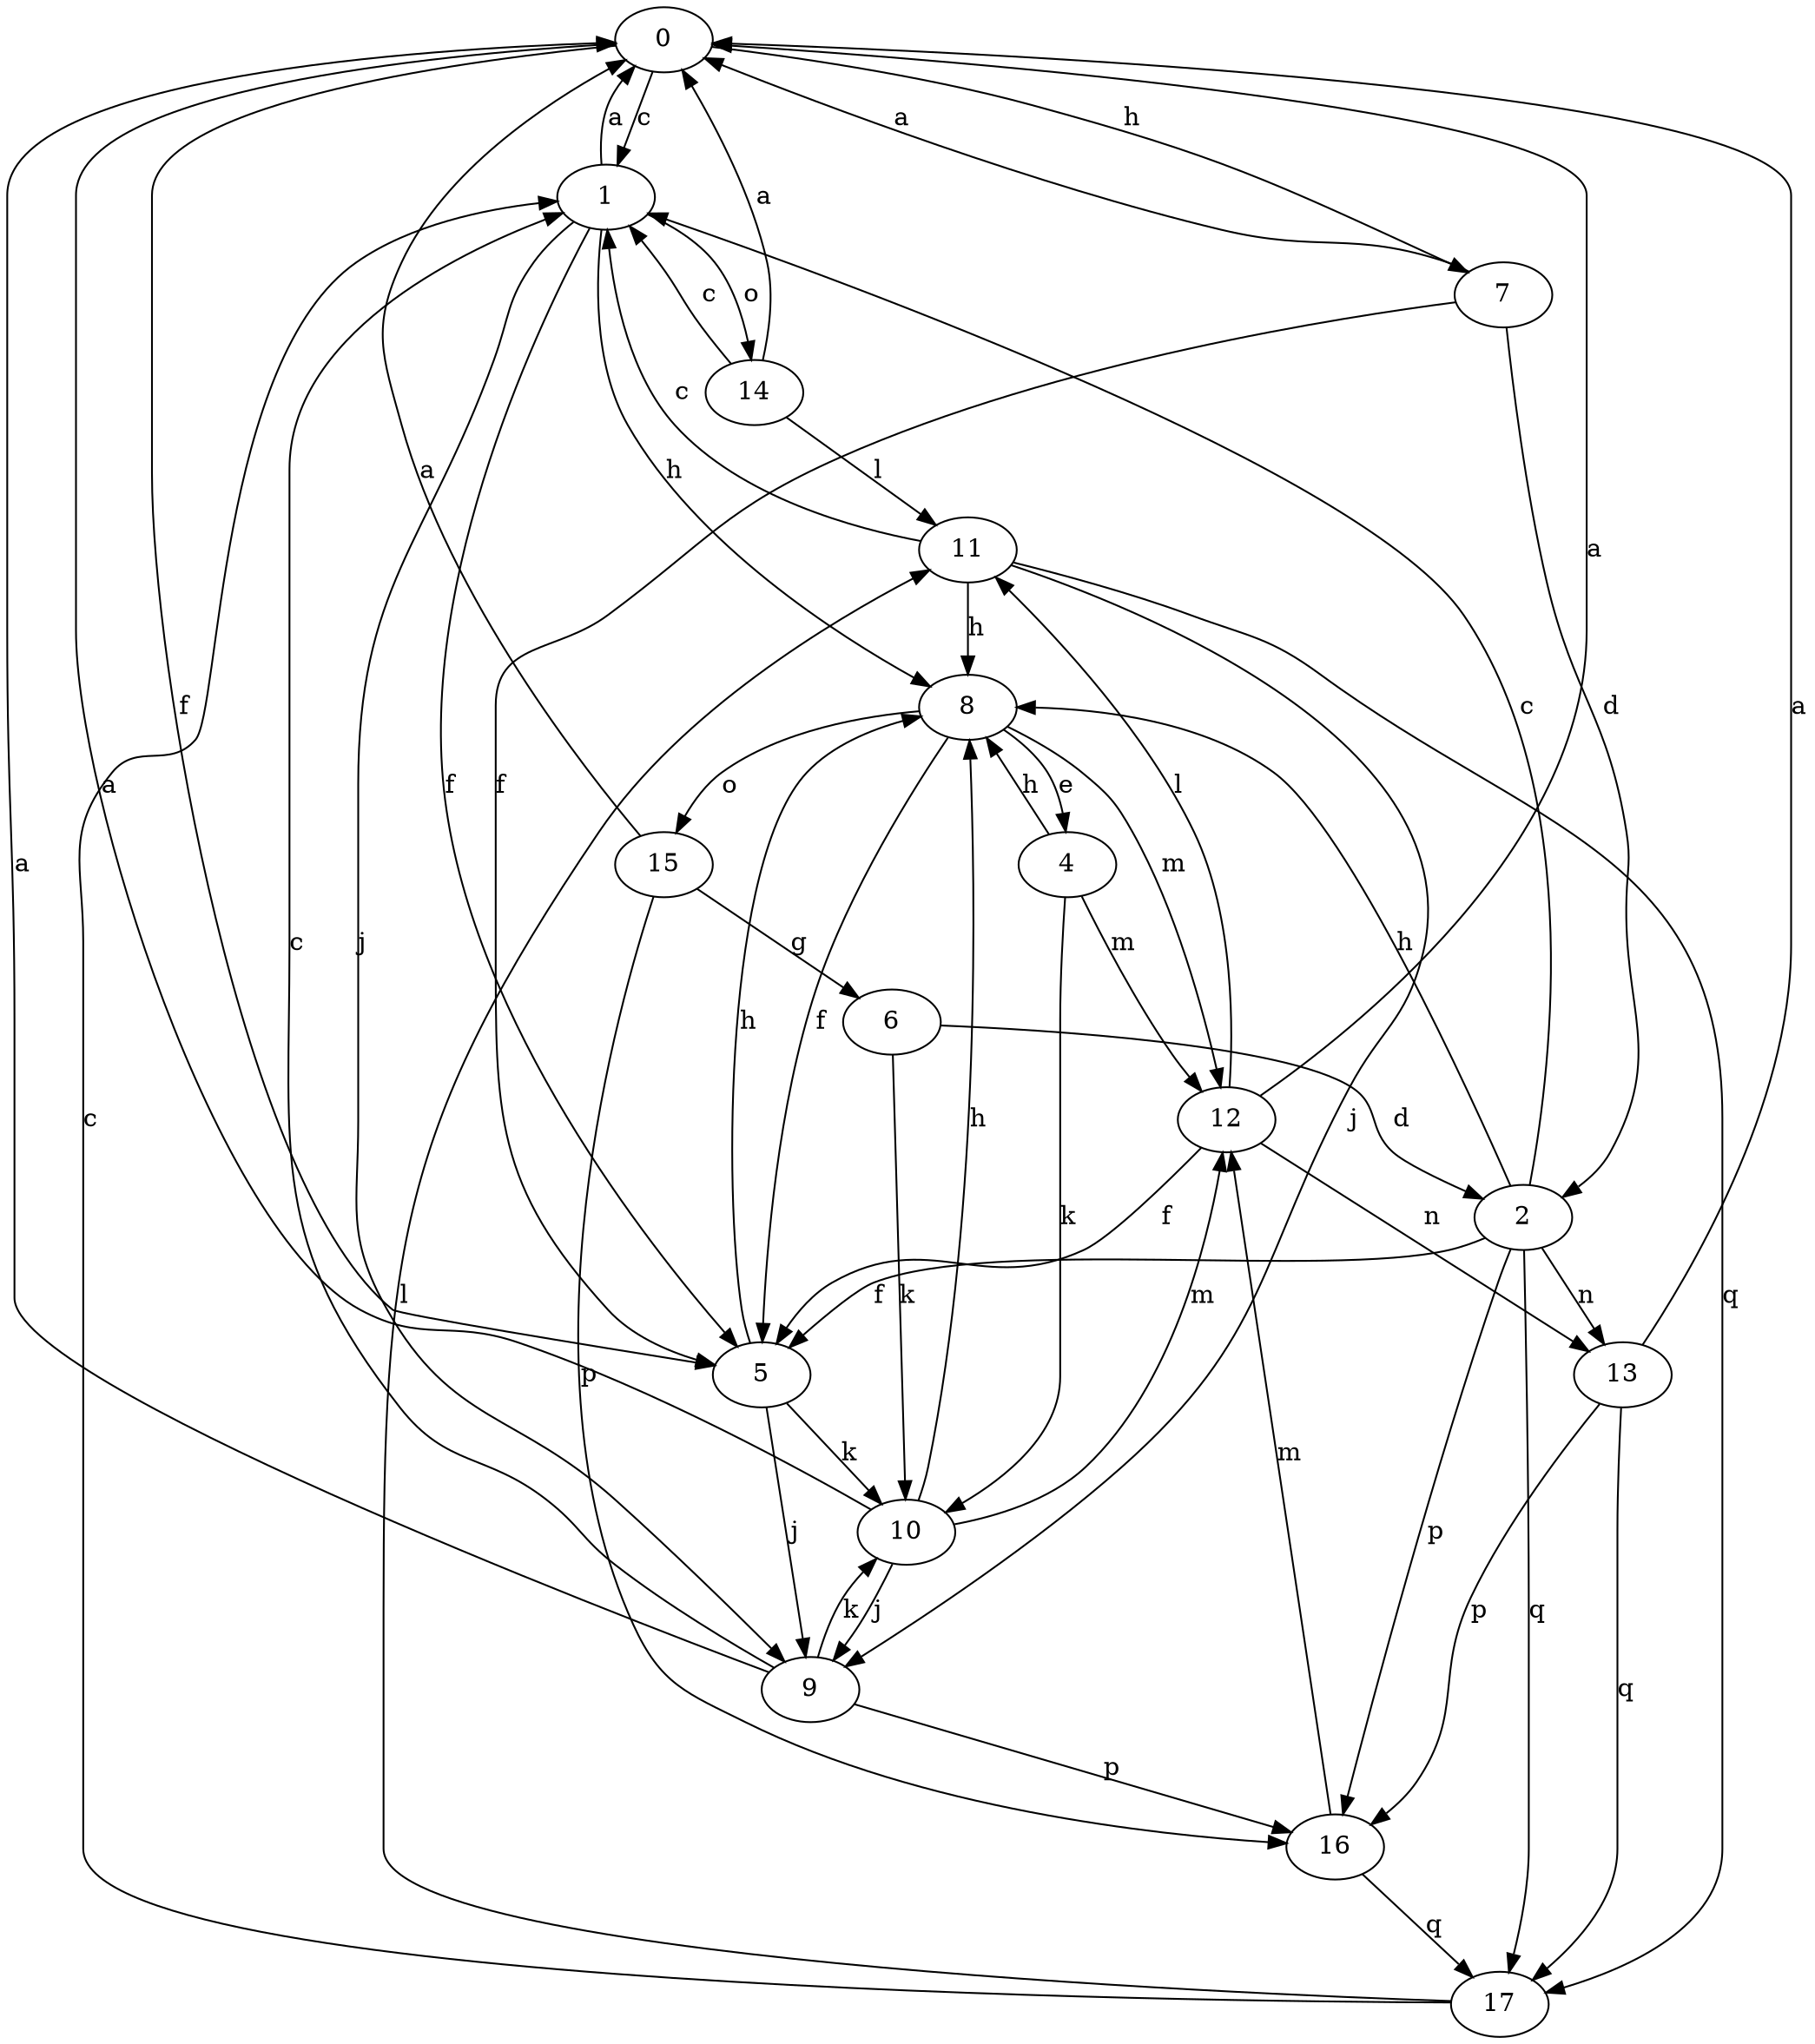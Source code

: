strict digraph  {
0;
1;
2;
4;
5;
6;
7;
8;
9;
10;
11;
12;
13;
14;
15;
16;
17;
0 -> 1  [label=c];
0 -> 5  [label=f];
0 -> 7  [label=h];
1 -> 0  [label=a];
1 -> 5  [label=f];
1 -> 8  [label=h];
1 -> 9  [label=j];
1 -> 14  [label=o];
2 -> 1  [label=c];
2 -> 5  [label=f];
2 -> 8  [label=h];
2 -> 13  [label=n];
2 -> 16  [label=p];
2 -> 17  [label=q];
4 -> 8  [label=h];
4 -> 10  [label=k];
4 -> 12  [label=m];
5 -> 8  [label=h];
5 -> 9  [label=j];
5 -> 10  [label=k];
6 -> 2  [label=d];
6 -> 10  [label=k];
7 -> 0  [label=a];
7 -> 2  [label=d];
7 -> 5  [label=f];
8 -> 4  [label=e];
8 -> 5  [label=f];
8 -> 12  [label=m];
8 -> 15  [label=o];
9 -> 0  [label=a];
9 -> 1  [label=c];
9 -> 10  [label=k];
9 -> 16  [label=p];
10 -> 0  [label=a];
10 -> 8  [label=h];
10 -> 9  [label=j];
10 -> 12  [label=m];
11 -> 1  [label=c];
11 -> 8  [label=h];
11 -> 9  [label=j];
11 -> 17  [label=q];
12 -> 0  [label=a];
12 -> 5  [label=f];
12 -> 11  [label=l];
12 -> 13  [label=n];
13 -> 0  [label=a];
13 -> 16  [label=p];
13 -> 17  [label=q];
14 -> 0  [label=a];
14 -> 1  [label=c];
14 -> 11  [label=l];
15 -> 0  [label=a];
15 -> 6  [label=g];
15 -> 16  [label=p];
16 -> 12  [label=m];
16 -> 17  [label=q];
17 -> 1  [label=c];
17 -> 11  [label=l];
}
